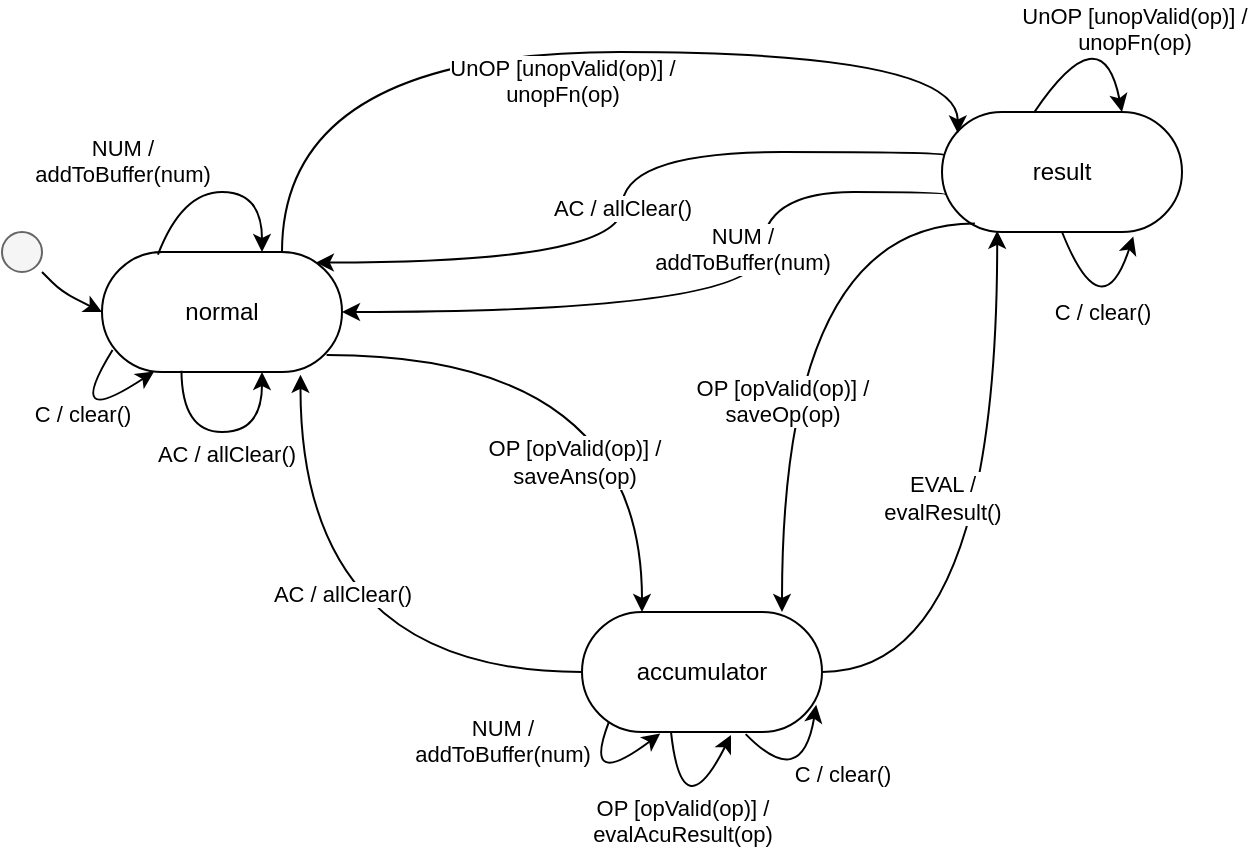 <mxfile version="27.0.9">
  <diagram id="FSM_Diagram" name="Page-1">
    <mxGraphModel dx="1143" dy="703" grid="1" gridSize="10" guides="1" tooltips="1" connect="1" arrows="1" fold="1" page="1" pageScale="1" pageWidth="850" pageHeight="1100" math="0" shadow="0">
      <root>
        <mxCell id="0" />
        <mxCell id="1" parent="0" />
        <mxCell id="x4i67WjF1b1k2a0bV50n-1" value="normal" style="rounded=1;whiteSpace=wrap;html=1;align=center;verticalAlign=middle;fillColor=default;strokeColor=default;arcSize=50;fontFamily=Helvetica;fontSize=12;fontColor=default;" parent="1" vertex="1">
          <mxGeometry x="140" y="310" width="120" height="60" as="geometry" />
        </mxCell>
        <mxCell id="x4i67WjF1b1k2a0bV50n-2" value="accumulator" style="rounded=1;whiteSpace=wrap;html=1;align=center;verticalAlign=middle;fillColor=default;strokeColor=default;arcSize=50;fontFamily=Helvetica;fontSize=12;fontColor=default;" parent="1" vertex="1">
          <mxGeometry x="380" y="490" width="120" height="60" as="geometry" />
        </mxCell>
        <mxCell id="x4i67WjF1b1k2a0bV50n-3" value="result" style="rounded=1;whiteSpace=wrap;html=1;align=center;verticalAlign=middle;fillColor=default;strokeColor=default;fontFamily=Helvetica;fontSize=12;fontColor=default;arcSize=50;" parent="1" vertex="1">
          <mxGeometry x="560" y="240" width="120" height="60" as="geometry" />
        </mxCell>
        <mxCell id="x4i67WjF1b1k2a0bV50n-4" value="" style="endArrow=classic;html=1;entryX=0;entryY=0.5;entryDx=0;entryDy=0;" parent="1" source="x4i67WjF1b1k2a0bV50n-5" target="x4i67WjF1b1k2a0bV50n-1" edge="1">
          <mxGeometry x="0.002" width="50" height="50" relative="1" as="geometry">
            <mxPoint x="60" y="300" as="sourcePoint" />
            <mxPoint x="150" y="300" as="targetPoint" />
            <Array as="points">
              <mxPoint x="120" y="330" />
            </Array>
            <mxPoint as="offset" />
          </mxGeometry>
        </mxCell>
        <mxCell id="x4i67WjF1b1k2a0bV50n-5" value="" style="endArrow=none;html=1;rounded=1;align=center;verticalAlign=middle;arcSize=50;fontFamily=Helvetica;fontSize=12;fillStyle=solid;fillColor=#f5f5f5;fontColor=#333333;strokeColor=#666666;" parent="1" vertex="1">
          <mxGeometry x="90" y="300" width="20" height="20" as="geometry" />
        </mxCell>
        <mxCell id="x4i67WjF1b1k2a0bV50n-6" value="NUM / &lt;br&gt;addToBuffer(num)" style="edgeStyle=orthogonalEdgeStyle;rounded=0;html=1;align=center;dashed=0;startArrow=none;endArrow=classic;verticalAlign=bottom;curved=1;exitX=0.233;exitY=0.022;exitDx=0;exitDy=0;exitPerimeter=0;" parent="1" source="x4i67WjF1b1k2a0bV50n-1" target="x4i67WjF1b1k2a0bV50n-1" edge="1">
          <mxGeometry x="-0.56" y="28" relative="1" as="geometry">
            <mxPoint x="250" y="270" as="sourcePoint" />
            <mxPoint x="250" y="230" as="targetPoint" />
            <Array as="points">
              <mxPoint x="180" y="280" />
            </Array>
            <mxPoint as="offset" />
          </mxGeometry>
        </mxCell>
        <mxCell id="x4i67WjF1b1k2a0bV50n-7" value="AC / allClear()" style="edgeStyle=orthogonalEdgeStyle;rounded=0;html=1;align=center;dashed=0;startArrow=none;endArrow=classic;verticalAlign=bottom;curved=1;exitX=0.331;exitY=0.989;exitDx=0;exitDy=0;exitPerimeter=0;" parent="1" source="x4i67WjF1b1k2a0bV50n-1" target="x4i67WjF1b1k2a0bV50n-1" edge="1">
          <mxGeometry x="0.057" y="-20" relative="1" as="geometry">
            <mxPoint x="250" y="330" as="sourcePoint" />
            <mxPoint x="250" y="370" as="targetPoint" />
            <Array as="points">
              <mxPoint x="220" y="400" />
            </Array>
            <mxPoint as="offset" />
          </mxGeometry>
        </mxCell>
        <mxCell id="x4i67WjF1b1k2a0bV50n-8" value="C / clear()" style="edgeStyle=orthogonalEdgeStyle;rounded=0;html=1;align=center;dashed=0;startArrow=none;endArrow=classic;verticalAlign=bottom;curved=1;exitX=0.044;exitY=0.817;exitDx=0;exitDy=0;exitPerimeter=0;entryX=0.217;entryY=0.996;entryDx=0;entryDy=0;entryPerimeter=0;" parent="1" source="x4i67WjF1b1k2a0bV50n-1" target="x4i67WjF1b1k2a0bV50n-1" edge="1">
          <mxGeometry x="0.095" y="-5" relative="1" as="geometry">
            <mxPoint x="250" y="330" as="sourcePoint" />
            <mxPoint x="280" y="350" as="targetPoint" />
            <Array as="points">
              <mxPoint x="120" y="400" />
            </Array>
            <mxPoint as="offset" />
          </mxGeometry>
        </mxCell>
        <mxCell id="x4i67WjF1b1k2a0bV50n-9" value="OP [opValid(op)] / &lt;br&gt;saveAns(op)" style="endArrow=classic;html=1;exitX=0.936;exitY=0.859;exitDx=0;exitDy=0;entryX=0.25;entryY=0;entryDx=0;entryDy=0;edgeStyle=orthogonalEdgeStyle;curved=1;exitPerimeter=0;" parent="1" source="x4i67WjF1b1k2a0bV50n-1" target="x4i67WjF1b1k2a0bV50n-2" edge="1">
          <mxGeometry x="0.476" y="-34" width="50" height="50" relative="1" as="geometry">
            <mxPoint x="310" y="300" as="sourcePoint" />
            <mxPoint x="360" y="300" as="targetPoint" />
            <mxPoint as="offset" />
          </mxGeometry>
        </mxCell>
        <mxCell id="x4i67WjF1b1k2a0bV50n-10" value="UnOP [unopValid(op)] / &lt;br&gt;unopFn(op)" style="rounded=0;html=1;align=center;dashed=0;startArrow=none;endArrow=classic;verticalAlign=bottom;exitX=0.75;exitY=0;exitDx=0;exitDy=0;edgeStyle=orthogonalEdgeStyle;curved=1;entryX=0.066;entryY=0.178;entryDx=0;entryDy=0;entryPerimeter=0;" parent="1" source="x4i67WjF1b1k2a0bV50n-1" target="x4i67WjF1b1k2a0bV50n-3" edge="1">
          <mxGeometry x="0.003" y="-30" relative="1" as="geometry">
            <mxPoint x="200" y="310" as="sourcePoint" />
            <mxPoint x="630" y="280" as="targetPoint" />
            <Array as="points">
              <mxPoint x="230" y="210" />
              <mxPoint x="568" y="210" />
            </Array>
            <mxPoint as="offset" />
          </mxGeometry>
        </mxCell>
        <mxCell id="x4i67WjF1b1k2a0bV50n-11" value="NUM / &lt;br&gt;addToBuffer(num)" style="edgeStyle=orthogonalEdgeStyle;rounded=0;html=1;align=center;dashed=0;startArrow=none;endArrow=classic;verticalAlign=bottom;curved=1;exitX=0.111;exitY=0.922;exitDx=0;exitDy=0;exitPerimeter=0;entryX=0.326;entryY=1.013;entryDx=0;entryDy=0;entryPerimeter=0;elbow=vertical;" parent="1" source="x4i67WjF1b1k2a0bV50n-2" target="x4i67WjF1b1k2a0bV50n-2" edge="1">
          <mxGeometry x="-0.136" y="41" relative="1" as="geometry">
            <mxPoint x="470" y="270" as="sourcePoint" />
            <mxPoint x="470" y="230" as="targetPoint" />
            <Array as="points">
              <mxPoint x="380" y="580" />
            </Array>
            <mxPoint x="-15" y="23" as="offset" />
          </mxGeometry>
        </mxCell>
        <mxCell id="x4i67WjF1b1k2a0bV50n-12" value="OP [opValid(op)] / &lt;br&gt;evalAcuResult(op)" style="edgeStyle=orthogonalEdgeStyle;rounded=0;html=1;align=center;dashed=0;startArrow=none;endArrow=classic;verticalAlign=bottom;curved=1;exitX=0.371;exitY=1.004;exitDx=0;exitDy=0;exitPerimeter=0;entryX=0.621;entryY=1.024;entryDx=0;entryDy=0;entryPerimeter=0;elbow=horizontal;" parent="1" source="x4i67WjF1b1k2a0bV50n-2" target="x4i67WjF1b1k2a0bV50n-2" edge="1">
          <mxGeometry x="-0.042" y="-10" relative="1" as="geometry">
            <mxPoint x="470" y="330" as="sourcePoint" />
            <mxPoint x="470" y="370" as="targetPoint" />
            <Array as="points">
              <mxPoint x="430" y="600" />
            </Array>
            <mxPoint x="-9" y="5" as="offset" />
          </mxGeometry>
        </mxCell>
        <mxCell id="x4i67WjF1b1k2a0bV50n-13" value="AC / allClear()" style="rounded=0;html=1;align=center;dashed=0;startArrow=none;endArrow=classic;verticalAlign=bottom;entryX=0.827;entryY=1.023;entryDx=0;entryDy=0;entryPerimeter=0;edgeStyle=orthogonalEdgeStyle;curved=1;" parent="1" source="x4i67WjF1b1k2a0bV50n-2" target="x4i67WjF1b1k2a0bV50n-1" edge="1">
          <mxGeometry x="0.18" y="-21" relative="1" as="geometry">
            <mxPoint x="410" y="300" as="sourcePoint" />
            <mxPoint x="310" y="300" as="targetPoint" />
            <mxPoint as="offset" />
          </mxGeometry>
        </mxCell>
        <mxCell id="x4i67WjF1b1k2a0bV50n-14" value="C / clear()" style="edgeStyle=orthogonalEdgeStyle;rounded=0;html=1;align=center;dashed=0;startArrow=none;endArrow=classic;verticalAlign=bottom;curved=1;exitX=0.682;exitY=1.018;exitDx=0;exitDy=0;entryX=0.976;entryY=0.773;entryDx=0;entryDy=0;entryPerimeter=0;exitPerimeter=0;" parent="1" source="x4i67WjF1b1k2a0bV50n-2" target="x4i67WjF1b1k2a0bV50n-2" edge="1">
          <mxGeometry x="0.031" y="-20" relative="1" as="geometry">
            <mxPoint x="470" y="330" as="sourcePoint" />
            <mxPoint x="500" y="350" as="targetPoint" />
            <Array as="points">
              <mxPoint x="490" y="580" />
            </Array>
            <mxPoint as="offset" />
          </mxGeometry>
        </mxCell>
        <mxCell id="x4i67WjF1b1k2a0bV50n-15" value="EVAL / &lt;br&gt;evalResult()" style="endArrow=classic;html=1;exitX=1;exitY=0.5;exitDx=0;exitDy=0;entryX=0.23;entryY=0.99;entryDx=0;entryDy=0;edgeStyle=orthogonalEdgeStyle;curved=1;entryPerimeter=0;" parent="1" source="x4i67WjF1b1k2a0bV50n-2" target="x4i67WjF1b1k2a0bV50n-3" edge="1">
          <mxGeometry x="0.135" y="28" width="50" height="50" relative="1" as="geometry">
            <mxPoint x="530" y="300" as="sourcePoint" />
            <mxPoint x="580" y="300" as="targetPoint" />
            <mxPoint as="offset" />
          </mxGeometry>
        </mxCell>
        <mxCell id="x4i67WjF1b1k2a0bV50n-16" value="NUM / &lt;br&gt;addToBuffer(num)" style="edgeStyle=orthogonalEdgeStyle;rounded=0;html=1;align=center;dashed=0;startArrow=none;endArrow=classic;verticalAlign=bottom;curved=1;entryX=1;entryY=0.5;entryDx=0;entryDy=0;exitX=0.016;exitY=0.689;exitDx=0;exitDy=0;exitPerimeter=0;" parent="1" source="x4i67WjF1b1k2a0bV50n-3" target="x4i67WjF1b1k2a0bV50n-1" edge="1">
          <mxGeometry x="-0.243" y="-10" relative="1" as="geometry">
            <mxPoint x="630" y="300" as="sourcePoint" />
            <mxPoint x="310" y="300" as="targetPoint" />
            <Array as="points">
              <mxPoint x="562" y="280" />
              <mxPoint x="470" y="280" />
              <mxPoint x="470" y="340" />
            </Array>
            <mxPoint as="offset" />
          </mxGeometry>
        </mxCell>
        <mxCell id="x4i67WjF1b1k2a0bV50n-17" value="OP [opValid(op)] / &lt;br&gt;saveOp(op)" style="rounded=0;html=1;align=center;dashed=0;startArrow=none;endArrow=classic;verticalAlign=bottom;edgeStyle=orthogonalEdgeStyle;curved=1;exitX=0.137;exitY=0.93;exitDx=0;exitDy=0;exitPerimeter=0;" parent="1" source="x4i67WjF1b1k2a0bV50n-3" target="x4i67WjF1b1k2a0bV50n-2" edge="1">
          <mxGeometry x="0.381" relative="1" as="geometry">
            <mxPoint x="630" y="300" as="sourcePoint" />
            <mxPoint x="530" y="300" as="targetPoint" />
            <Array as="points">
              <mxPoint x="480" y="296" />
            </Array>
            <mxPoint as="offset" />
          </mxGeometry>
        </mxCell>
        <mxCell id="x4i67WjF1b1k2a0bV50n-18" value="AC / allClear()" style="rounded=0;html=1;align=center;dashed=0;startArrow=none;endArrow=classic;verticalAlign=bottom;exitX=0.008;exitY=0.358;exitDx=0;exitDy=0;exitPerimeter=0;entryX=0.891;entryY=0.088;entryDx=0;entryDy=0;entryPerimeter=0;edgeStyle=orthogonalEdgeStyle;curved=1;" parent="1" source="x4i67WjF1b1k2a0bV50n-3" target="x4i67WjF1b1k2a0bV50n-1" edge="1">
          <mxGeometry x="0.075" relative="1" as="geometry">
            <mxPoint x="630" y="300" as="sourcePoint" />
            <mxPoint x="310" y="300" as="targetPoint" />
            <Array as="points">
              <mxPoint x="560" y="262" />
              <mxPoint x="560" y="260" />
              <mxPoint x="400" y="260" />
              <mxPoint x="400" y="315" />
            </Array>
            <mxPoint as="offset" />
          </mxGeometry>
        </mxCell>
        <mxCell id="x4i67WjF1b1k2a0bV50n-19" value="C / clear()" style="edgeStyle=orthogonalEdgeStyle;rounded=0;html=1;align=center;dashed=0;startArrow=none;endArrow=classic;verticalAlign=bottom;curved=1;exitX=0.5;exitY=1;exitDx=0;exitDy=0;entryX=0.797;entryY=1.037;entryDx=0;entryDy=0;entryPerimeter=0;" parent="1" source="x4i67WjF1b1k2a0bV50n-3" target="x4i67WjF1b1k2a0bV50n-3" edge="1">
          <mxGeometry x="0.045" relative="1" as="geometry">
            <mxPoint x="690" y="330" as="sourcePoint" />
            <mxPoint x="690" y="370" as="targetPoint" />
            <Array as="points">
              <mxPoint x="640" y="350" />
            </Array>
            <mxPoint as="offset" />
          </mxGeometry>
        </mxCell>
        <mxCell id="x4i67WjF1b1k2a0bV50n-20" value="UnOP [unopValid(op)] / &lt;br&gt;unopFn(op)" style="edgeStyle=orthogonalEdgeStyle;rounded=0;html=1;align=center;dashed=0;startArrow=none;endArrow=classic;verticalAlign=bottom;curved=1;exitX=0.383;exitY=0.006;exitDx=0;exitDy=0;exitPerimeter=0;entryX=0.75;entryY=0;entryDx=0;entryDy=0;" parent="1" source="x4i67WjF1b1k2a0bV50n-3" target="x4i67WjF1b1k2a0bV50n-3" edge="1">
          <mxGeometry x="0.555" y="11" relative="1" as="geometry">
            <mxPoint x="690" y="270" as="sourcePoint" />
            <mxPoint x="690" y="230" as="targetPoint" />
            <Array as="points">
              <mxPoint x="640" y="190" />
            </Array>
            <mxPoint as="offset" />
          </mxGeometry>
        </mxCell>
      </root>
    </mxGraphModel>
  </diagram>
</mxfile>
